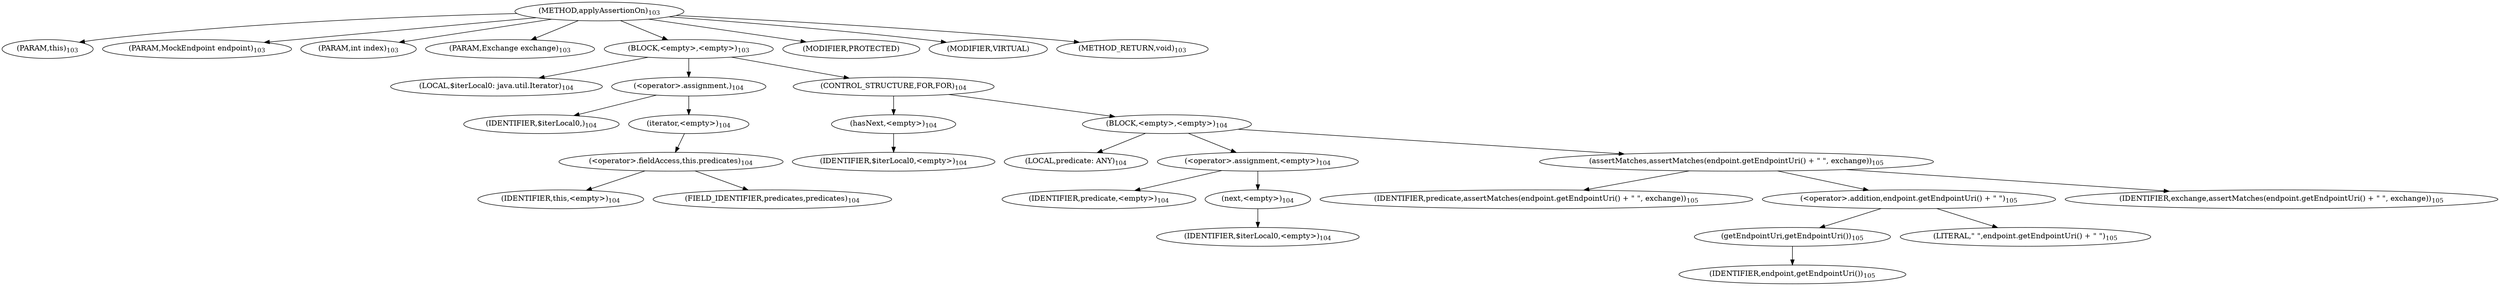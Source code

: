 digraph "applyAssertionOn" {  
"171" [label = <(METHOD,applyAssertionOn)<SUB>103</SUB>> ]
"172" [label = <(PARAM,this)<SUB>103</SUB>> ]
"173" [label = <(PARAM,MockEndpoint endpoint)<SUB>103</SUB>> ]
"174" [label = <(PARAM,int index)<SUB>103</SUB>> ]
"175" [label = <(PARAM,Exchange exchange)<SUB>103</SUB>> ]
"176" [label = <(BLOCK,&lt;empty&gt;,&lt;empty&gt;)<SUB>103</SUB>> ]
"177" [label = <(LOCAL,$iterLocal0: java.util.Iterator)<SUB>104</SUB>> ]
"178" [label = <(&lt;operator&gt;.assignment,)<SUB>104</SUB>> ]
"179" [label = <(IDENTIFIER,$iterLocal0,)<SUB>104</SUB>> ]
"180" [label = <(iterator,&lt;empty&gt;)<SUB>104</SUB>> ]
"181" [label = <(&lt;operator&gt;.fieldAccess,this.predicates)<SUB>104</SUB>> ]
"182" [label = <(IDENTIFIER,this,&lt;empty&gt;)<SUB>104</SUB>> ]
"183" [label = <(FIELD_IDENTIFIER,predicates,predicates)<SUB>104</SUB>> ]
"184" [label = <(CONTROL_STRUCTURE,FOR,FOR)<SUB>104</SUB>> ]
"185" [label = <(hasNext,&lt;empty&gt;)<SUB>104</SUB>> ]
"186" [label = <(IDENTIFIER,$iterLocal0,&lt;empty&gt;)<SUB>104</SUB>> ]
"187" [label = <(BLOCK,&lt;empty&gt;,&lt;empty&gt;)<SUB>104</SUB>> ]
"188" [label = <(LOCAL,predicate: ANY)<SUB>104</SUB>> ]
"189" [label = <(&lt;operator&gt;.assignment,&lt;empty&gt;)<SUB>104</SUB>> ]
"190" [label = <(IDENTIFIER,predicate,&lt;empty&gt;)<SUB>104</SUB>> ]
"191" [label = <(next,&lt;empty&gt;)<SUB>104</SUB>> ]
"192" [label = <(IDENTIFIER,$iterLocal0,&lt;empty&gt;)<SUB>104</SUB>> ]
"193" [label = <(assertMatches,assertMatches(endpoint.getEndpointUri() + &quot; &quot;, exchange))<SUB>105</SUB>> ]
"194" [label = <(IDENTIFIER,predicate,assertMatches(endpoint.getEndpointUri() + &quot; &quot;, exchange))<SUB>105</SUB>> ]
"195" [label = <(&lt;operator&gt;.addition,endpoint.getEndpointUri() + &quot; &quot;)<SUB>105</SUB>> ]
"196" [label = <(getEndpointUri,getEndpointUri())<SUB>105</SUB>> ]
"197" [label = <(IDENTIFIER,endpoint,getEndpointUri())<SUB>105</SUB>> ]
"198" [label = <(LITERAL,&quot; &quot;,endpoint.getEndpointUri() + &quot; &quot;)<SUB>105</SUB>> ]
"199" [label = <(IDENTIFIER,exchange,assertMatches(endpoint.getEndpointUri() + &quot; &quot;, exchange))<SUB>105</SUB>> ]
"200" [label = <(MODIFIER,PROTECTED)> ]
"201" [label = <(MODIFIER,VIRTUAL)> ]
"202" [label = <(METHOD_RETURN,void)<SUB>103</SUB>> ]
  "171" -> "172" 
  "171" -> "173" 
  "171" -> "174" 
  "171" -> "175" 
  "171" -> "176" 
  "171" -> "200" 
  "171" -> "201" 
  "171" -> "202" 
  "176" -> "177" 
  "176" -> "178" 
  "176" -> "184" 
  "178" -> "179" 
  "178" -> "180" 
  "180" -> "181" 
  "181" -> "182" 
  "181" -> "183" 
  "184" -> "185" 
  "184" -> "187" 
  "185" -> "186" 
  "187" -> "188" 
  "187" -> "189" 
  "187" -> "193" 
  "189" -> "190" 
  "189" -> "191" 
  "191" -> "192" 
  "193" -> "194" 
  "193" -> "195" 
  "193" -> "199" 
  "195" -> "196" 
  "195" -> "198" 
  "196" -> "197" 
}
